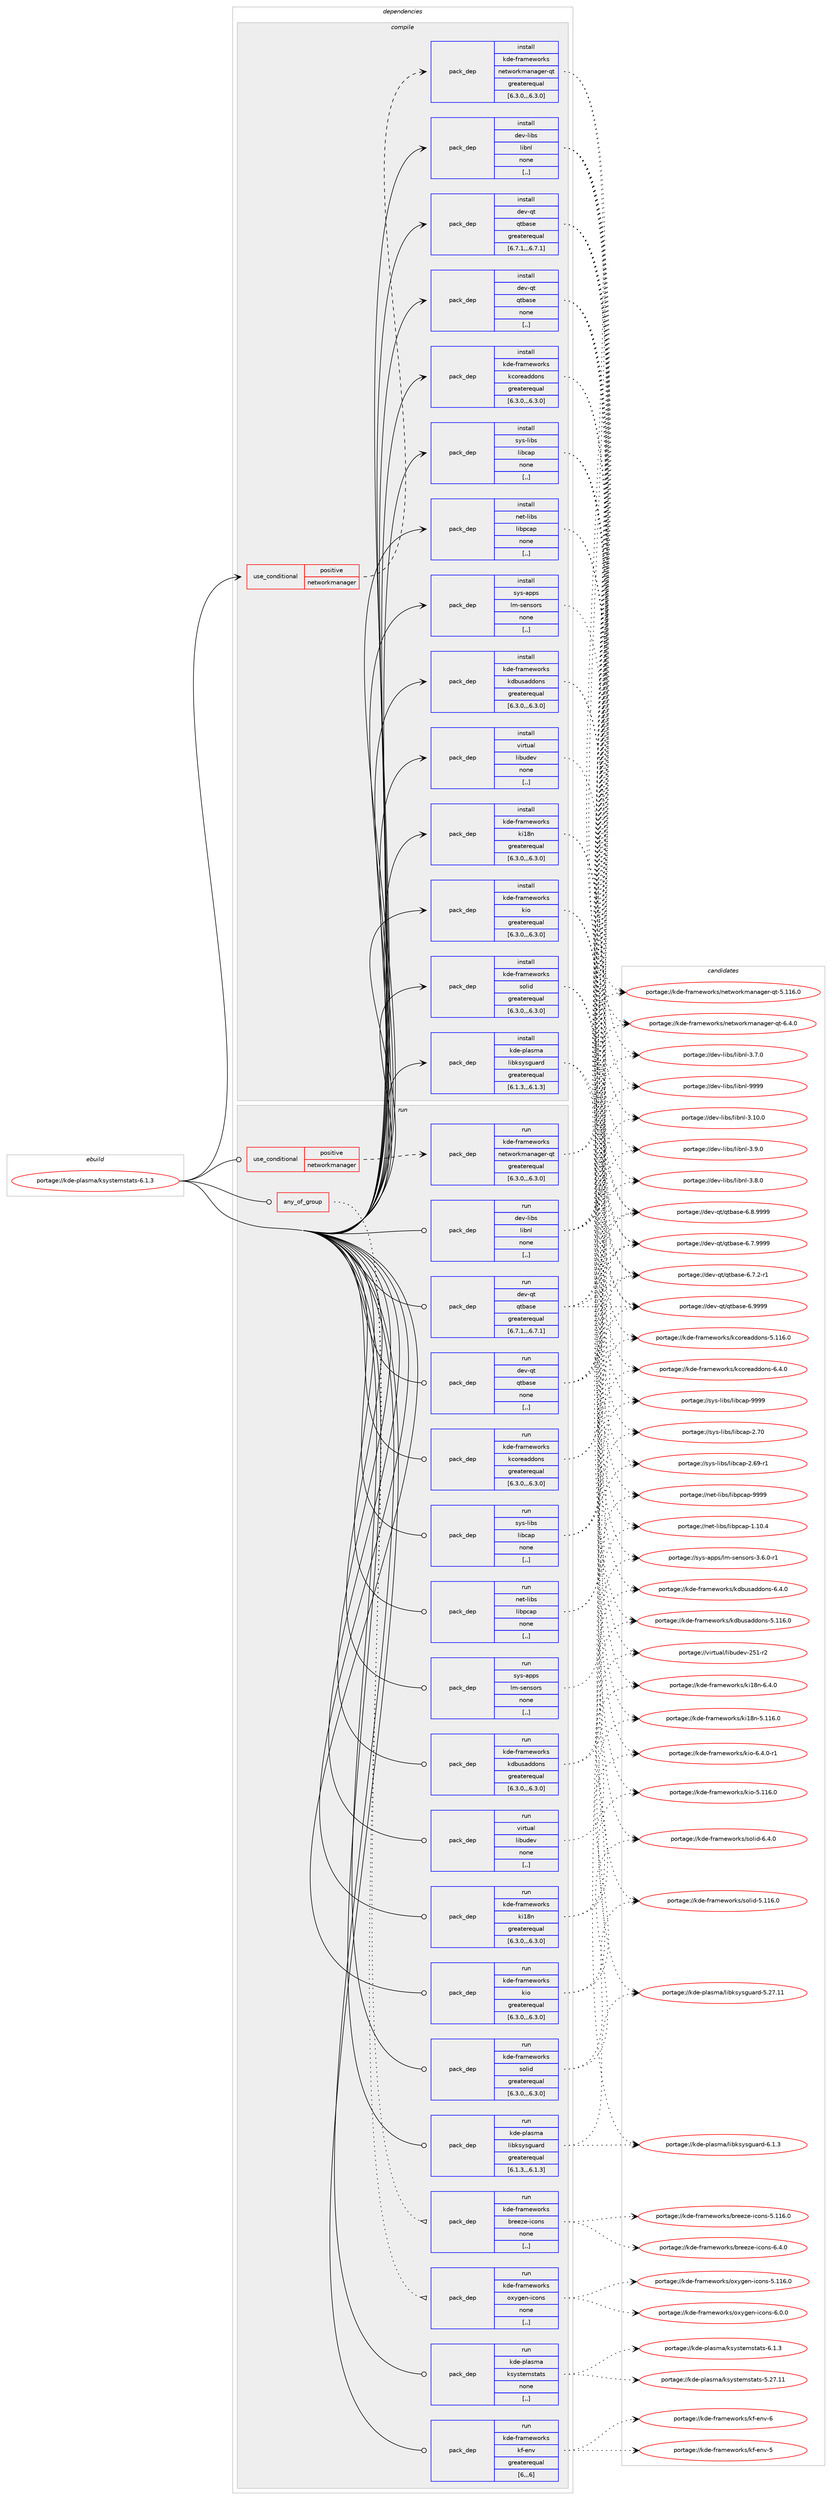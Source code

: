 digraph prolog {

# *************
# Graph options
# *************

newrank=true;
concentrate=true;
compound=true;
graph [rankdir=LR,fontname=Helvetica,fontsize=10,ranksep=1.5];#, ranksep=2.5, nodesep=0.2];
edge  [arrowhead=vee];
node  [fontname=Helvetica,fontsize=10];

# **********
# The ebuild
# **********

subgraph cluster_leftcol {
color=gray;
label=<<i>ebuild</i>>;
id [label="portage://kde-plasma/ksystemstats-6.1.3", color=red, width=4, href="../kde-plasma/ksystemstats-6.1.3.svg"];
}

# ****************
# The dependencies
# ****************

subgraph cluster_midcol {
color=gray;
label=<<i>dependencies</i>>;
subgraph cluster_compile {
fillcolor="#eeeeee";
style=filled;
label=<<i>compile</i>>;
subgraph cond68626 {
dependency270227 [label=<<TABLE BORDER="0" CELLBORDER="1" CELLSPACING="0" CELLPADDING="4"><TR><TD ROWSPAN="3" CELLPADDING="10">use_conditional</TD></TR><TR><TD>positive</TD></TR><TR><TD>networkmanager</TD></TR></TABLE>>, shape=none, color=red];
subgraph pack199471 {
dependency270228 [label=<<TABLE BORDER="0" CELLBORDER="1" CELLSPACING="0" CELLPADDING="4" WIDTH="220"><TR><TD ROWSPAN="6" CELLPADDING="30">pack_dep</TD></TR><TR><TD WIDTH="110">install</TD></TR><TR><TD>kde-frameworks</TD></TR><TR><TD>networkmanager-qt</TD></TR><TR><TD>greaterequal</TD></TR><TR><TD>[6.3.0,,,6.3.0]</TD></TR></TABLE>>, shape=none, color=blue];
}
dependency270227:e -> dependency270228:w [weight=20,style="dashed",arrowhead="vee"];
}
id:e -> dependency270227:w [weight=20,style="solid",arrowhead="vee"];
subgraph pack199472 {
dependency270229 [label=<<TABLE BORDER="0" CELLBORDER="1" CELLSPACING="0" CELLPADDING="4" WIDTH="220"><TR><TD ROWSPAN="6" CELLPADDING="30">pack_dep</TD></TR><TR><TD WIDTH="110">install</TD></TR><TR><TD>dev-libs</TD></TR><TR><TD>libnl</TD></TR><TR><TD>none</TD></TR><TR><TD>[,,]</TD></TR></TABLE>>, shape=none, color=blue];
}
id:e -> dependency270229:w [weight=20,style="solid",arrowhead="vee"];
subgraph pack199473 {
dependency270230 [label=<<TABLE BORDER="0" CELLBORDER="1" CELLSPACING="0" CELLPADDING="4" WIDTH="220"><TR><TD ROWSPAN="6" CELLPADDING="30">pack_dep</TD></TR><TR><TD WIDTH="110">install</TD></TR><TR><TD>dev-qt</TD></TR><TR><TD>qtbase</TD></TR><TR><TD>greaterequal</TD></TR><TR><TD>[6.7.1,,,6.7.1]</TD></TR></TABLE>>, shape=none, color=blue];
}
id:e -> dependency270230:w [weight=20,style="solid",arrowhead="vee"];
subgraph pack199474 {
dependency270231 [label=<<TABLE BORDER="0" CELLBORDER="1" CELLSPACING="0" CELLPADDING="4" WIDTH="220"><TR><TD ROWSPAN="6" CELLPADDING="30">pack_dep</TD></TR><TR><TD WIDTH="110">install</TD></TR><TR><TD>dev-qt</TD></TR><TR><TD>qtbase</TD></TR><TR><TD>none</TD></TR><TR><TD>[,,]</TD></TR></TABLE>>, shape=none, color=blue];
}
id:e -> dependency270231:w [weight=20,style="solid",arrowhead="vee"];
subgraph pack199475 {
dependency270232 [label=<<TABLE BORDER="0" CELLBORDER="1" CELLSPACING="0" CELLPADDING="4" WIDTH="220"><TR><TD ROWSPAN="6" CELLPADDING="30">pack_dep</TD></TR><TR><TD WIDTH="110">install</TD></TR><TR><TD>kde-frameworks</TD></TR><TR><TD>kcoreaddons</TD></TR><TR><TD>greaterequal</TD></TR><TR><TD>[6.3.0,,,6.3.0]</TD></TR></TABLE>>, shape=none, color=blue];
}
id:e -> dependency270232:w [weight=20,style="solid",arrowhead="vee"];
subgraph pack199476 {
dependency270233 [label=<<TABLE BORDER="0" CELLBORDER="1" CELLSPACING="0" CELLPADDING="4" WIDTH="220"><TR><TD ROWSPAN="6" CELLPADDING="30">pack_dep</TD></TR><TR><TD WIDTH="110">install</TD></TR><TR><TD>kde-frameworks</TD></TR><TR><TD>kdbusaddons</TD></TR><TR><TD>greaterequal</TD></TR><TR><TD>[6.3.0,,,6.3.0]</TD></TR></TABLE>>, shape=none, color=blue];
}
id:e -> dependency270233:w [weight=20,style="solid",arrowhead="vee"];
subgraph pack199477 {
dependency270234 [label=<<TABLE BORDER="0" CELLBORDER="1" CELLSPACING="0" CELLPADDING="4" WIDTH="220"><TR><TD ROWSPAN="6" CELLPADDING="30">pack_dep</TD></TR><TR><TD WIDTH="110">install</TD></TR><TR><TD>kde-frameworks</TD></TR><TR><TD>ki18n</TD></TR><TR><TD>greaterequal</TD></TR><TR><TD>[6.3.0,,,6.3.0]</TD></TR></TABLE>>, shape=none, color=blue];
}
id:e -> dependency270234:w [weight=20,style="solid",arrowhead="vee"];
subgraph pack199478 {
dependency270235 [label=<<TABLE BORDER="0" CELLBORDER="1" CELLSPACING="0" CELLPADDING="4" WIDTH="220"><TR><TD ROWSPAN="6" CELLPADDING="30">pack_dep</TD></TR><TR><TD WIDTH="110">install</TD></TR><TR><TD>kde-frameworks</TD></TR><TR><TD>kio</TD></TR><TR><TD>greaterequal</TD></TR><TR><TD>[6.3.0,,,6.3.0]</TD></TR></TABLE>>, shape=none, color=blue];
}
id:e -> dependency270235:w [weight=20,style="solid",arrowhead="vee"];
subgraph pack199479 {
dependency270236 [label=<<TABLE BORDER="0" CELLBORDER="1" CELLSPACING="0" CELLPADDING="4" WIDTH="220"><TR><TD ROWSPAN="6" CELLPADDING="30">pack_dep</TD></TR><TR><TD WIDTH="110">install</TD></TR><TR><TD>kde-frameworks</TD></TR><TR><TD>solid</TD></TR><TR><TD>greaterequal</TD></TR><TR><TD>[6.3.0,,,6.3.0]</TD></TR></TABLE>>, shape=none, color=blue];
}
id:e -> dependency270236:w [weight=20,style="solid",arrowhead="vee"];
subgraph pack199480 {
dependency270237 [label=<<TABLE BORDER="0" CELLBORDER="1" CELLSPACING="0" CELLPADDING="4" WIDTH="220"><TR><TD ROWSPAN="6" CELLPADDING="30">pack_dep</TD></TR><TR><TD WIDTH="110">install</TD></TR><TR><TD>kde-plasma</TD></TR><TR><TD>libksysguard</TD></TR><TR><TD>greaterequal</TD></TR><TR><TD>[6.1.3,,,6.1.3]</TD></TR></TABLE>>, shape=none, color=blue];
}
id:e -> dependency270237:w [weight=20,style="solid",arrowhead="vee"];
subgraph pack199481 {
dependency270238 [label=<<TABLE BORDER="0" CELLBORDER="1" CELLSPACING="0" CELLPADDING="4" WIDTH="220"><TR><TD ROWSPAN="6" CELLPADDING="30">pack_dep</TD></TR><TR><TD WIDTH="110">install</TD></TR><TR><TD>net-libs</TD></TR><TR><TD>libpcap</TD></TR><TR><TD>none</TD></TR><TR><TD>[,,]</TD></TR></TABLE>>, shape=none, color=blue];
}
id:e -> dependency270238:w [weight=20,style="solid",arrowhead="vee"];
subgraph pack199482 {
dependency270239 [label=<<TABLE BORDER="0" CELLBORDER="1" CELLSPACING="0" CELLPADDING="4" WIDTH="220"><TR><TD ROWSPAN="6" CELLPADDING="30">pack_dep</TD></TR><TR><TD WIDTH="110">install</TD></TR><TR><TD>sys-apps</TD></TR><TR><TD>lm-sensors</TD></TR><TR><TD>none</TD></TR><TR><TD>[,,]</TD></TR></TABLE>>, shape=none, color=blue];
}
id:e -> dependency270239:w [weight=20,style="solid",arrowhead="vee"];
subgraph pack199483 {
dependency270240 [label=<<TABLE BORDER="0" CELLBORDER="1" CELLSPACING="0" CELLPADDING="4" WIDTH="220"><TR><TD ROWSPAN="6" CELLPADDING="30">pack_dep</TD></TR><TR><TD WIDTH="110">install</TD></TR><TR><TD>sys-libs</TD></TR><TR><TD>libcap</TD></TR><TR><TD>none</TD></TR><TR><TD>[,,]</TD></TR></TABLE>>, shape=none, color=blue];
}
id:e -> dependency270240:w [weight=20,style="solid",arrowhead="vee"];
subgraph pack199484 {
dependency270241 [label=<<TABLE BORDER="0" CELLBORDER="1" CELLSPACING="0" CELLPADDING="4" WIDTH="220"><TR><TD ROWSPAN="6" CELLPADDING="30">pack_dep</TD></TR><TR><TD WIDTH="110">install</TD></TR><TR><TD>virtual</TD></TR><TR><TD>libudev</TD></TR><TR><TD>none</TD></TR><TR><TD>[,,]</TD></TR></TABLE>>, shape=none, color=blue];
}
id:e -> dependency270241:w [weight=20,style="solid",arrowhead="vee"];
}
subgraph cluster_compileandrun {
fillcolor="#eeeeee";
style=filled;
label=<<i>compile and run</i>>;
}
subgraph cluster_run {
fillcolor="#eeeeee";
style=filled;
label=<<i>run</i>>;
subgraph any1970 {
dependency270242 [label=<<TABLE BORDER="0" CELLBORDER="1" CELLSPACING="0" CELLPADDING="4"><TR><TD CELLPADDING="10">any_of_group</TD></TR></TABLE>>, shape=none, color=red];subgraph pack199485 {
dependency270243 [label=<<TABLE BORDER="0" CELLBORDER="1" CELLSPACING="0" CELLPADDING="4" WIDTH="220"><TR><TD ROWSPAN="6" CELLPADDING="30">pack_dep</TD></TR><TR><TD WIDTH="110">run</TD></TR><TR><TD>kde-frameworks</TD></TR><TR><TD>breeze-icons</TD></TR><TR><TD>none</TD></TR><TR><TD>[,,]</TD></TR></TABLE>>, shape=none, color=blue];
}
dependency270242:e -> dependency270243:w [weight=20,style="dotted",arrowhead="oinv"];
subgraph pack199486 {
dependency270244 [label=<<TABLE BORDER="0" CELLBORDER="1" CELLSPACING="0" CELLPADDING="4" WIDTH="220"><TR><TD ROWSPAN="6" CELLPADDING="30">pack_dep</TD></TR><TR><TD WIDTH="110">run</TD></TR><TR><TD>kde-frameworks</TD></TR><TR><TD>oxygen-icons</TD></TR><TR><TD>none</TD></TR><TR><TD>[,,]</TD></TR></TABLE>>, shape=none, color=blue];
}
dependency270242:e -> dependency270244:w [weight=20,style="dotted",arrowhead="oinv"];
}
id:e -> dependency270242:w [weight=20,style="solid",arrowhead="odot"];
subgraph cond68627 {
dependency270245 [label=<<TABLE BORDER="0" CELLBORDER="1" CELLSPACING="0" CELLPADDING="4"><TR><TD ROWSPAN="3" CELLPADDING="10">use_conditional</TD></TR><TR><TD>positive</TD></TR><TR><TD>networkmanager</TD></TR></TABLE>>, shape=none, color=red];
subgraph pack199487 {
dependency270246 [label=<<TABLE BORDER="0" CELLBORDER="1" CELLSPACING="0" CELLPADDING="4" WIDTH="220"><TR><TD ROWSPAN="6" CELLPADDING="30">pack_dep</TD></TR><TR><TD WIDTH="110">run</TD></TR><TR><TD>kde-frameworks</TD></TR><TR><TD>networkmanager-qt</TD></TR><TR><TD>greaterequal</TD></TR><TR><TD>[6.3.0,,,6.3.0]</TD></TR></TABLE>>, shape=none, color=blue];
}
dependency270245:e -> dependency270246:w [weight=20,style="dashed",arrowhead="vee"];
}
id:e -> dependency270245:w [weight=20,style="solid",arrowhead="odot"];
subgraph pack199488 {
dependency270247 [label=<<TABLE BORDER="0" CELLBORDER="1" CELLSPACING="0" CELLPADDING="4" WIDTH="220"><TR><TD ROWSPAN="6" CELLPADDING="30">pack_dep</TD></TR><TR><TD WIDTH="110">run</TD></TR><TR><TD>dev-libs</TD></TR><TR><TD>libnl</TD></TR><TR><TD>none</TD></TR><TR><TD>[,,]</TD></TR></TABLE>>, shape=none, color=blue];
}
id:e -> dependency270247:w [weight=20,style="solid",arrowhead="odot"];
subgraph pack199489 {
dependency270248 [label=<<TABLE BORDER="0" CELLBORDER="1" CELLSPACING="0" CELLPADDING="4" WIDTH="220"><TR><TD ROWSPAN="6" CELLPADDING="30">pack_dep</TD></TR><TR><TD WIDTH="110">run</TD></TR><TR><TD>dev-qt</TD></TR><TR><TD>qtbase</TD></TR><TR><TD>greaterequal</TD></TR><TR><TD>[6.7.1,,,6.7.1]</TD></TR></TABLE>>, shape=none, color=blue];
}
id:e -> dependency270248:w [weight=20,style="solid",arrowhead="odot"];
subgraph pack199490 {
dependency270249 [label=<<TABLE BORDER="0" CELLBORDER="1" CELLSPACING="0" CELLPADDING="4" WIDTH="220"><TR><TD ROWSPAN="6" CELLPADDING="30">pack_dep</TD></TR><TR><TD WIDTH="110">run</TD></TR><TR><TD>dev-qt</TD></TR><TR><TD>qtbase</TD></TR><TR><TD>none</TD></TR><TR><TD>[,,]</TD></TR></TABLE>>, shape=none, color=blue];
}
id:e -> dependency270249:w [weight=20,style="solid",arrowhead="odot"];
subgraph pack199491 {
dependency270250 [label=<<TABLE BORDER="0" CELLBORDER="1" CELLSPACING="0" CELLPADDING="4" WIDTH="220"><TR><TD ROWSPAN="6" CELLPADDING="30">pack_dep</TD></TR><TR><TD WIDTH="110">run</TD></TR><TR><TD>kde-frameworks</TD></TR><TR><TD>kcoreaddons</TD></TR><TR><TD>greaterequal</TD></TR><TR><TD>[6.3.0,,,6.3.0]</TD></TR></TABLE>>, shape=none, color=blue];
}
id:e -> dependency270250:w [weight=20,style="solid",arrowhead="odot"];
subgraph pack199492 {
dependency270251 [label=<<TABLE BORDER="0" CELLBORDER="1" CELLSPACING="0" CELLPADDING="4" WIDTH="220"><TR><TD ROWSPAN="6" CELLPADDING="30">pack_dep</TD></TR><TR><TD WIDTH="110">run</TD></TR><TR><TD>kde-frameworks</TD></TR><TR><TD>kdbusaddons</TD></TR><TR><TD>greaterequal</TD></TR><TR><TD>[6.3.0,,,6.3.0]</TD></TR></TABLE>>, shape=none, color=blue];
}
id:e -> dependency270251:w [weight=20,style="solid",arrowhead="odot"];
subgraph pack199493 {
dependency270252 [label=<<TABLE BORDER="0" CELLBORDER="1" CELLSPACING="0" CELLPADDING="4" WIDTH="220"><TR><TD ROWSPAN="6" CELLPADDING="30">pack_dep</TD></TR><TR><TD WIDTH="110">run</TD></TR><TR><TD>kde-frameworks</TD></TR><TR><TD>kf-env</TD></TR><TR><TD>greaterequal</TD></TR><TR><TD>[6,,,6]</TD></TR></TABLE>>, shape=none, color=blue];
}
id:e -> dependency270252:w [weight=20,style="solid",arrowhead="odot"];
subgraph pack199494 {
dependency270253 [label=<<TABLE BORDER="0" CELLBORDER="1" CELLSPACING="0" CELLPADDING="4" WIDTH="220"><TR><TD ROWSPAN="6" CELLPADDING="30">pack_dep</TD></TR><TR><TD WIDTH="110">run</TD></TR><TR><TD>kde-frameworks</TD></TR><TR><TD>ki18n</TD></TR><TR><TD>greaterequal</TD></TR><TR><TD>[6.3.0,,,6.3.0]</TD></TR></TABLE>>, shape=none, color=blue];
}
id:e -> dependency270253:w [weight=20,style="solid",arrowhead="odot"];
subgraph pack199495 {
dependency270254 [label=<<TABLE BORDER="0" CELLBORDER="1" CELLSPACING="0" CELLPADDING="4" WIDTH="220"><TR><TD ROWSPAN="6" CELLPADDING="30">pack_dep</TD></TR><TR><TD WIDTH="110">run</TD></TR><TR><TD>kde-frameworks</TD></TR><TR><TD>kio</TD></TR><TR><TD>greaterequal</TD></TR><TR><TD>[6.3.0,,,6.3.0]</TD></TR></TABLE>>, shape=none, color=blue];
}
id:e -> dependency270254:w [weight=20,style="solid",arrowhead="odot"];
subgraph pack199496 {
dependency270255 [label=<<TABLE BORDER="0" CELLBORDER="1" CELLSPACING="0" CELLPADDING="4" WIDTH="220"><TR><TD ROWSPAN="6" CELLPADDING="30">pack_dep</TD></TR><TR><TD WIDTH="110">run</TD></TR><TR><TD>kde-frameworks</TD></TR><TR><TD>solid</TD></TR><TR><TD>greaterequal</TD></TR><TR><TD>[6.3.0,,,6.3.0]</TD></TR></TABLE>>, shape=none, color=blue];
}
id:e -> dependency270255:w [weight=20,style="solid",arrowhead="odot"];
subgraph pack199497 {
dependency270256 [label=<<TABLE BORDER="0" CELLBORDER="1" CELLSPACING="0" CELLPADDING="4" WIDTH="220"><TR><TD ROWSPAN="6" CELLPADDING="30">pack_dep</TD></TR><TR><TD WIDTH="110">run</TD></TR><TR><TD>kde-plasma</TD></TR><TR><TD>libksysguard</TD></TR><TR><TD>greaterequal</TD></TR><TR><TD>[6.1.3,,,6.1.3]</TD></TR></TABLE>>, shape=none, color=blue];
}
id:e -> dependency270256:w [weight=20,style="solid",arrowhead="odot"];
subgraph pack199498 {
dependency270257 [label=<<TABLE BORDER="0" CELLBORDER="1" CELLSPACING="0" CELLPADDING="4" WIDTH="220"><TR><TD ROWSPAN="6" CELLPADDING="30">pack_dep</TD></TR><TR><TD WIDTH="110">run</TD></TR><TR><TD>net-libs</TD></TR><TR><TD>libpcap</TD></TR><TR><TD>none</TD></TR><TR><TD>[,,]</TD></TR></TABLE>>, shape=none, color=blue];
}
id:e -> dependency270257:w [weight=20,style="solid",arrowhead="odot"];
subgraph pack199499 {
dependency270258 [label=<<TABLE BORDER="0" CELLBORDER="1" CELLSPACING="0" CELLPADDING="4" WIDTH="220"><TR><TD ROWSPAN="6" CELLPADDING="30">pack_dep</TD></TR><TR><TD WIDTH="110">run</TD></TR><TR><TD>sys-apps</TD></TR><TR><TD>lm-sensors</TD></TR><TR><TD>none</TD></TR><TR><TD>[,,]</TD></TR></TABLE>>, shape=none, color=blue];
}
id:e -> dependency270258:w [weight=20,style="solid",arrowhead="odot"];
subgraph pack199500 {
dependency270259 [label=<<TABLE BORDER="0" CELLBORDER="1" CELLSPACING="0" CELLPADDING="4" WIDTH="220"><TR><TD ROWSPAN="6" CELLPADDING="30">pack_dep</TD></TR><TR><TD WIDTH="110">run</TD></TR><TR><TD>sys-libs</TD></TR><TR><TD>libcap</TD></TR><TR><TD>none</TD></TR><TR><TD>[,,]</TD></TR></TABLE>>, shape=none, color=blue];
}
id:e -> dependency270259:w [weight=20,style="solid",arrowhead="odot"];
subgraph pack199501 {
dependency270260 [label=<<TABLE BORDER="0" CELLBORDER="1" CELLSPACING="0" CELLPADDING="4" WIDTH="220"><TR><TD ROWSPAN="6" CELLPADDING="30">pack_dep</TD></TR><TR><TD WIDTH="110">run</TD></TR><TR><TD>virtual</TD></TR><TR><TD>libudev</TD></TR><TR><TD>none</TD></TR><TR><TD>[,,]</TD></TR></TABLE>>, shape=none, color=blue];
}
id:e -> dependency270260:w [weight=20,style="solid",arrowhead="odot"];
subgraph pack199502 {
dependency270261 [label=<<TABLE BORDER="0" CELLBORDER="1" CELLSPACING="0" CELLPADDING="4" WIDTH="220"><TR><TD ROWSPAN="6" CELLPADDING="30">pack_dep</TD></TR><TR><TD WIDTH="110">run</TD></TR><TR><TD>kde-plasma</TD></TR><TR><TD>ksystemstats</TD></TR><TR><TD>none</TD></TR><TR><TD>[,,]</TD></TR></TABLE>>, shape=none, color=blue];
}
id:e -> dependency270261:w [weight=20,style="solid",arrowhead="odot"];
}
}

# **************
# The candidates
# **************

subgraph cluster_choices {
rank=same;
color=gray;
label=<<i>candidates</i>>;

subgraph choice199471 {
color=black;
nodesep=1;
choice107100101451021149710910111911111410711547110101116119111114107109971109710310111445113116455446524648 [label="portage://kde-frameworks/networkmanager-qt-6.4.0", color=red, width=4,href="../kde-frameworks/networkmanager-qt-6.4.0.svg"];
choice1071001014510211497109101119111114107115471101011161191111141071099711097103101114451131164553464949544648 [label="portage://kde-frameworks/networkmanager-qt-5.116.0", color=red, width=4,href="../kde-frameworks/networkmanager-qt-5.116.0.svg"];
dependency270228:e -> choice107100101451021149710910111911111410711547110101116119111114107109971109710310111445113116455446524648:w [style=dotted,weight="100"];
dependency270228:e -> choice1071001014510211497109101119111114107115471101011161191111141071099711097103101114451131164553464949544648:w [style=dotted,weight="100"];
}
subgraph choice199472 {
color=black;
nodesep=1;
choice100101118451081059811547108105981101084557575757 [label="portage://dev-libs/libnl-9999", color=red, width=4,href="../dev-libs/libnl-9999.svg"];
choice1001011184510810598115471081059811010845514649484648 [label="portage://dev-libs/libnl-3.10.0", color=red, width=4,href="../dev-libs/libnl-3.10.0.svg"];
choice10010111845108105981154710810598110108455146574648 [label="portage://dev-libs/libnl-3.9.0", color=red, width=4,href="../dev-libs/libnl-3.9.0.svg"];
choice10010111845108105981154710810598110108455146564648 [label="portage://dev-libs/libnl-3.8.0", color=red, width=4,href="../dev-libs/libnl-3.8.0.svg"];
choice10010111845108105981154710810598110108455146554648 [label="portage://dev-libs/libnl-3.7.0", color=red, width=4,href="../dev-libs/libnl-3.7.0.svg"];
dependency270229:e -> choice100101118451081059811547108105981101084557575757:w [style=dotted,weight="100"];
dependency270229:e -> choice1001011184510810598115471081059811010845514649484648:w [style=dotted,weight="100"];
dependency270229:e -> choice10010111845108105981154710810598110108455146574648:w [style=dotted,weight="100"];
dependency270229:e -> choice10010111845108105981154710810598110108455146564648:w [style=dotted,weight="100"];
dependency270229:e -> choice10010111845108105981154710810598110108455146554648:w [style=dotted,weight="100"];
}
subgraph choice199473 {
color=black;
nodesep=1;
choice1001011184511311647113116989711510145544657575757 [label="portage://dev-qt/qtbase-6.9999", color=red, width=4,href="../dev-qt/qtbase-6.9999.svg"];
choice10010111845113116471131169897115101455446564657575757 [label="portage://dev-qt/qtbase-6.8.9999", color=red, width=4,href="../dev-qt/qtbase-6.8.9999.svg"];
choice10010111845113116471131169897115101455446554657575757 [label="portage://dev-qt/qtbase-6.7.9999", color=red, width=4,href="../dev-qt/qtbase-6.7.9999.svg"];
choice100101118451131164711311698971151014554465546504511449 [label="portage://dev-qt/qtbase-6.7.2-r1", color=red, width=4,href="../dev-qt/qtbase-6.7.2-r1.svg"];
dependency270230:e -> choice1001011184511311647113116989711510145544657575757:w [style=dotted,weight="100"];
dependency270230:e -> choice10010111845113116471131169897115101455446564657575757:w [style=dotted,weight="100"];
dependency270230:e -> choice10010111845113116471131169897115101455446554657575757:w [style=dotted,weight="100"];
dependency270230:e -> choice100101118451131164711311698971151014554465546504511449:w [style=dotted,weight="100"];
}
subgraph choice199474 {
color=black;
nodesep=1;
choice1001011184511311647113116989711510145544657575757 [label="portage://dev-qt/qtbase-6.9999", color=red, width=4,href="../dev-qt/qtbase-6.9999.svg"];
choice10010111845113116471131169897115101455446564657575757 [label="portage://dev-qt/qtbase-6.8.9999", color=red, width=4,href="../dev-qt/qtbase-6.8.9999.svg"];
choice10010111845113116471131169897115101455446554657575757 [label="portage://dev-qt/qtbase-6.7.9999", color=red, width=4,href="../dev-qt/qtbase-6.7.9999.svg"];
choice100101118451131164711311698971151014554465546504511449 [label="portage://dev-qt/qtbase-6.7.2-r1", color=red, width=4,href="../dev-qt/qtbase-6.7.2-r1.svg"];
dependency270231:e -> choice1001011184511311647113116989711510145544657575757:w [style=dotted,weight="100"];
dependency270231:e -> choice10010111845113116471131169897115101455446564657575757:w [style=dotted,weight="100"];
dependency270231:e -> choice10010111845113116471131169897115101455446554657575757:w [style=dotted,weight="100"];
dependency270231:e -> choice100101118451131164711311698971151014554465546504511449:w [style=dotted,weight="100"];
}
subgraph choice199475 {
color=black;
nodesep=1;
choice1071001014510211497109101119111114107115471079911111410197100100111110115455446524648 [label="portage://kde-frameworks/kcoreaddons-6.4.0", color=red, width=4,href="../kde-frameworks/kcoreaddons-6.4.0.svg"];
choice10710010145102114971091011191111141071154710799111114101971001001111101154553464949544648 [label="portage://kde-frameworks/kcoreaddons-5.116.0", color=red, width=4,href="../kde-frameworks/kcoreaddons-5.116.0.svg"];
dependency270232:e -> choice1071001014510211497109101119111114107115471079911111410197100100111110115455446524648:w [style=dotted,weight="100"];
dependency270232:e -> choice10710010145102114971091011191111141071154710799111114101971001001111101154553464949544648:w [style=dotted,weight="100"];
}
subgraph choice199476 {
color=black;
nodesep=1;
choice1071001014510211497109101119111114107115471071009811711597100100111110115455446524648 [label="portage://kde-frameworks/kdbusaddons-6.4.0", color=red, width=4,href="../kde-frameworks/kdbusaddons-6.4.0.svg"];
choice10710010145102114971091011191111141071154710710098117115971001001111101154553464949544648 [label="portage://kde-frameworks/kdbusaddons-5.116.0", color=red, width=4,href="../kde-frameworks/kdbusaddons-5.116.0.svg"];
dependency270233:e -> choice1071001014510211497109101119111114107115471071009811711597100100111110115455446524648:w [style=dotted,weight="100"];
dependency270233:e -> choice10710010145102114971091011191111141071154710710098117115971001001111101154553464949544648:w [style=dotted,weight="100"];
}
subgraph choice199477 {
color=black;
nodesep=1;
choice1071001014510211497109101119111114107115471071054956110455446524648 [label="portage://kde-frameworks/ki18n-6.4.0", color=red, width=4,href="../kde-frameworks/ki18n-6.4.0.svg"];
choice10710010145102114971091011191111141071154710710549561104553464949544648 [label="portage://kde-frameworks/ki18n-5.116.0", color=red, width=4,href="../kde-frameworks/ki18n-5.116.0.svg"];
dependency270234:e -> choice1071001014510211497109101119111114107115471071054956110455446524648:w [style=dotted,weight="100"];
dependency270234:e -> choice10710010145102114971091011191111141071154710710549561104553464949544648:w [style=dotted,weight="100"];
}
subgraph choice199478 {
color=black;
nodesep=1;
choice1071001014510211497109101119111114107115471071051114554465246484511449 [label="portage://kde-frameworks/kio-6.4.0-r1", color=red, width=4,href="../kde-frameworks/kio-6.4.0-r1.svg"];
choice1071001014510211497109101119111114107115471071051114553464949544648 [label="portage://kde-frameworks/kio-5.116.0", color=red, width=4,href="../kde-frameworks/kio-5.116.0.svg"];
dependency270235:e -> choice1071001014510211497109101119111114107115471071051114554465246484511449:w [style=dotted,weight="100"];
dependency270235:e -> choice1071001014510211497109101119111114107115471071051114553464949544648:w [style=dotted,weight="100"];
}
subgraph choice199479 {
color=black;
nodesep=1;
choice107100101451021149710910111911111410711547115111108105100455446524648 [label="portage://kde-frameworks/solid-6.4.0", color=red, width=4,href="../kde-frameworks/solid-6.4.0.svg"];
choice1071001014510211497109101119111114107115471151111081051004553464949544648 [label="portage://kde-frameworks/solid-5.116.0", color=red, width=4,href="../kde-frameworks/solid-5.116.0.svg"];
dependency270236:e -> choice107100101451021149710910111911111410711547115111108105100455446524648:w [style=dotted,weight="100"];
dependency270236:e -> choice1071001014510211497109101119111114107115471151111081051004553464949544648:w [style=dotted,weight="100"];
}
subgraph choice199480 {
color=black;
nodesep=1;
choice107100101451121089711510997471081059810711512111510311797114100455446494651 [label="portage://kde-plasma/libksysguard-6.1.3", color=red, width=4,href="../kde-plasma/libksysguard-6.1.3.svg"];
choice1071001014511210897115109974710810598107115121115103117971141004553465055464949 [label="portage://kde-plasma/libksysguard-5.27.11", color=red, width=4,href="../kde-plasma/libksysguard-5.27.11.svg"];
dependency270237:e -> choice107100101451121089711510997471081059810711512111510311797114100455446494651:w [style=dotted,weight="100"];
dependency270237:e -> choice1071001014511210897115109974710810598107115121115103117971141004553465055464949:w [style=dotted,weight="100"];
}
subgraph choice199481 {
color=black;
nodesep=1;
choice1101011164510810598115471081059811299971124557575757 [label="portage://net-libs/libpcap-9999", color=red, width=4,href="../net-libs/libpcap-9999.svg"];
choice11010111645108105981154710810598112999711245494649484652 [label="portage://net-libs/libpcap-1.10.4", color=red, width=4,href="../net-libs/libpcap-1.10.4.svg"];
dependency270238:e -> choice1101011164510810598115471081059811299971124557575757:w [style=dotted,weight="100"];
dependency270238:e -> choice11010111645108105981154710810598112999711245494649484652:w [style=dotted,weight="100"];
}
subgraph choice199482 {
color=black;
nodesep=1;
choice115121115459711211211547108109451151011101151111141154551465446484511449 [label="portage://sys-apps/lm-sensors-3.6.0-r1", color=red, width=4,href="../sys-apps/lm-sensors-3.6.0-r1.svg"];
dependency270239:e -> choice115121115459711211211547108109451151011101151111141154551465446484511449:w [style=dotted,weight="100"];
}
subgraph choice199483 {
color=black;
nodesep=1;
choice1151211154510810598115471081059899971124557575757 [label="portage://sys-libs/libcap-9999", color=red, width=4,href="../sys-libs/libcap-9999.svg"];
choice1151211154510810598115471081059899971124550465548 [label="portage://sys-libs/libcap-2.70", color=red, width=4,href="../sys-libs/libcap-2.70.svg"];
choice11512111545108105981154710810598999711245504654574511449 [label="portage://sys-libs/libcap-2.69-r1", color=red, width=4,href="../sys-libs/libcap-2.69-r1.svg"];
dependency270240:e -> choice1151211154510810598115471081059899971124557575757:w [style=dotted,weight="100"];
dependency270240:e -> choice1151211154510810598115471081059899971124550465548:w [style=dotted,weight="100"];
dependency270240:e -> choice11512111545108105981154710810598999711245504654574511449:w [style=dotted,weight="100"];
}
subgraph choice199484 {
color=black;
nodesep=1;
choice118105114116117971084710810598117100101118455053494511450 [label="portage://virtual/libudev-251-r2", color=red, width=4,href="../virtual/libudev-251-r2.svg"];
dependency270241:e -> choice118105114116117971084710810598117100101118455053494511450:w [style=dotted,weight="100"];
}
subgraph choice199485 {
color=black;
nodesep=1;
choice107100101451021149710910111911111410711547981141011011221014510599111110115455446524648 [label="portage://kde-frameworks/breeze-icons-6.4.0", color=red, width=4,href="../kde-frameworks/breeze-icons-6.4.0.svg"];
choice1071001014510211497109101119111114107115479811410110112210145105991111101154553464949544648 [label="portage://kde-frameworks/breeze-icons-5.116.0", color=red, width=4,href="../kde-frameworks/breeze-icons-5.116.0.svg"];
dependency270243:e -> choice107100101451021149710910111911111410711547981141011011221014510599111110115455446524648:w [style=dotted,weight="100"];
dependency270243:e -> choice1071001014510211497109101119111114107115479811410110112210145105991111101154553464949544648:w [style=dotted,weight="100"];
}
subgraph choice199486 {
color=black;
nodesep=1;
choice1071001014510211497109101119111114107115471111201211031011104510599111110115455446484648 [label="portage://kde-frameworks/oxygen-icons-6.0.0", color=red, width=4,href="../kde-frameworks/oxygen-icons-6.0.0.svg"];
choice10710010145102114971091011191111141071154711112012110310111045105991111101154553464949544648 [label="portage://kde-frameworks/oxygen-icons-5.116.0", color=red, width=4,href="../kde-frameworks/oxygen-icons-5.116.0.svg"];
dependency270244:e -> choice1071001014510211497109101119111114107115471111201211031011104510599111110115455446484648:w [style=dotted,weight="100"];
dependency270244:e -> choice10710010145102114971091011191111141071154711112012110310111045105991111101154553464949544648:w [style=dotted,weight="100"];
}
subgraph choice199487 {
color=black;
nodesep=1;
choice107100101451021149710910111911111410711547110101116119111114107109971109710310111445113116455446524648 [label="portage://kde-frameworks/networkmanager-qt-6.4.0", color=red, width=4,href="../kde-frameworks/networkmanager-qt-6.4.0.svg"];
choice1071001014510211497109101119111114107115471101011161191111141071099711097103101114451131164553464949544648 [label="portage://kde-frameworks/networkmanager-qt-5.116.0", color=red, width=4,href="../kde-frameworks/networkmanager-qt-5.116.0.svg"];
dependency270246:e -> choice107100101451021149710910111911111410711547110101116119111114107109971109710310111445113116455446524648:w [style=dotted,weight="100"];
dependency270246:e -> choice1071001014510211497109101119111114107115471101011161191111141071099711097103101114451131164553464949544648:w [style=dotted,weight="100"];
}
subgraph choice199488 {
color=black;
nodesep=1;
choice100101118451081059811547108105981101084557575757 [label="portage://dev-libs/libnl-9999", color=red, width=4,href="../dev-libs/libnl-9999.svg"];
choice1001011184510810598115471081059811010845514649484648 [label="portage://dev-libs/libnl-3.10.0", color=red, width=4,href="../dev-libs/libnl-3.10.0.svg"];
choice10010111845108105981154710810598110108455146574648 [label="portage://dev-libs/libnl-3.9.0", color=red, width=4,href="../dev-libs/libnl-3.9.0.svg"];
choice10010111845108105981154710810598110108455146564648 [label="portage://dev-libs/libnl-3.8.0", color=red, width=4,href="../dev-libs/libnl-3.8.0.svg"];
choice10010111845108105981154710810598110108455146554648 [label="portage://dev-libs/libnl-3.7.0", color=red, width=4,href="../dev-libs/libnl-3.7.0.svg"];
dependency270247:e -> choice100101118451081059811547108105981101084557575757:w [style=dotted,weight="100"];
dependency270247:e -> choice1001011184510810598115471081059811010845514649484648:w [style=dotted,weight="100"];
dependency270247:e -> choice10010111845108105981154710810598110108455146574648:w [style=dotted,weight="100"];
dependency270247:e -> choice10010111845108105981154710810598110108455146564648:w [style=dotted,weight="100"];
dependency270247:e -> choice10010111845108105981154710810598110108455146554648:w [style=dotted,weight="100"];
}
subgraph choice199489 {
color=black;
nodesep=1;
choice1001011184511311647113116989711510145544657575757 [label="portage://dev-qt/qtbase-6.9999", color=red, width=4,href="../dev-qt/qtbase-6.9999.svg"];
choice10010111845113116471131169897115101455446564657575757 [label="portage://dev-qt/qtbase-6.8.9999", color=red, width=4,href="../dev-qt/qtbase-6.8.9999.svg"];
choice10010111845113116471131169897115101455446554657575757 [label="portage://dev-qt/qtbase-6.7.9999", color=red, width=4,href="../dev-qt/qtbase-6.7.9999.svg"];
choice100101118451131164711311698971151014554465546504511449 [label="portage://dev-qt/qtbase-6.7.2-r1", color=red, width=4,href="../dev-qt/qtbase-6.7.2-r1.svg"];
dependency270248:e -> choice1001011184511311647113116989711510145544657575757:w [style=dotted,weight="100"];
dependency270248:e -> choice10010111845113116471131169897115101455446564657575757:w [style=dotted,weight="100"];
dependency270248:e -> choice10010111845113116471131169897115101455446554657575757:w [style=dotted,weight="100"];
dependency270248:e -> choice100101118451131164711311698971151014554465546504511449:w [style=dotted,weight="100"];
}
subgraph choice199490 {
color=black;
nodesep=1;
choice1001011184511311647113116989711510145544657575757 [label="portage://dev-qt/qtbase-6.9999", color=red, width=4,href="../dev-qt/qtbase-6.9999.svg"];
choice10010111845113116471131169897115101455446564657575757 [label="portage://dev-qt/qtbase-6.8.9999", color=red, width=4,href="../dev-qt/qtbase-6.8.9999.svg"];
choice10010111845113116471131169897115101455446554657575757 [label="portage://dev-qt/qtbase-6.7.9999", color=red, width=4,href="../dev-qt/qtbase-6.7.9999.svg"];
choice100101118451131164711311698971151014554465546504511449 [label="portage://dev-qt/qtbase-6.7.2-r1", color=red, width=4,href="../dev-qt/qtbase-6.7.2-r1.svg"];
dependency270249:e -> choice1001011184511311647113116989711510145544657575757:w [style=dotted,weight="100"];
dependency270249:e -> choice10010111845113116471131169897115101455446564657575757:w [style=dotted,weight="100"];
dependency270249:e -> choice10010111845113116471131169897115101455446554657575757:w [style=dotted,weight="100"];
dependency270249:e -> choice100101118451131164711311698971151014554465546504511449:w [style=dotted,weight="100"];
}
subgraph choice199491 {
color=black;
nodesep=1;
choice1071001014510211497109101119111114107115471079911111410197100100111110115455446524648 [label="portage://kde-frameworks/kcoreaddons-6.4.0", color=red, width=4,href="../kde-frameworks/kcoreaddons-6.4.0.svg"];
choice10710010145102114971091011191111141071154710799111114101971001001111101154553464949544648 [label="portage://kde-frameworks/kcoreaddons-5.116.0", color=red, width=4,href="../kde-frameworks/kcoreaddons-5.116.0.svg"];
dependency270250:e -> choice1071001014510211497109101119111114107115471079911111410197100100111110115455446524648:w [style=dotted,weight="100"];
dependency270250:e -> choice10710010145102114971091011191111141071154710799111114101971001001111101154553464949544648:w [style=dotted,weight="100"];
}
subgraph choice199492 {
color=black;
nodesep=1;
choice1071001014510211497109101119111114107115471071009811711597100100111110115455446524648 [label="portage://kde-frameworks/kdbusaddons-6.4.0", color=red, width=4,href="../kde-frameworks/kdbusaddons-6.4.0.svg"];
choice10710010145102114971091011191111141071154710710098117115971001001111101154553464949544648 [label="portage://kde-frameworks/kdbusaddons-5.116.0", color=red, width=4,href="../kde-frameworks/kdbusaddons-5.116.0.svg"];
dependency270251:e -> choice1071001014510211497109101119111114107115471071009811711597100100111110115455446524648:w [style=dotted,weight="100"];
dependency270251:e -> choice10710010145102114971091011191111141071154710710098117115971001001111101154553464949544648:w [style=dotted,weight="100"];
}
subgraph choice199493 {
color=black;
nodesep=1;
choice107100101451021149710910111911111410711547107102451011101184554 [label="portage://kde-frameworks/kf-env-6", color=red, width=4,href="../kde-frameworks/kf-env-6.svg"];
choice107100101451021149710910111911111410711547107102451011101184553 [label="portage://kde-frameworks/kf-env-5", color=red, width=4,href="../kde-frameworks/kf-env-5.svg"];
dependency270252:e -> choice107100101451021149710910111911111410711547107102451011101184554:w [style=dotted,weight="100"];
dependency270252:e -> choice107100101451021149710910111911111410711547107102451011101184553:w [style=dotted,weight="100"];
}
subgraph choice199494 {
color=black;
nodesep=1;
choice1071001014510211497109101119111114107115471071054956110455446524648 [label="portage://kde-frameworks/ki18n-6.4.0", color=red, width=4,href="../kde-frameworks/ki18n-6.4.0.svg"];
choice10710010145102114971091011191111141071154710710549561104553464949544648 [label="portage://kde-frameworks/ki18n-5.116.0", color=red, width=4,href="../kde-frameworks/ki18n-5.116.0.svg"];
dependency270253:e -> choice1071001014510211497109101119111114107115471071054956110455446524648:w [style=dotted,weight="100"];
dependency270253:e -> choice10710010145102114971091011191111141071154710710549561104553464949544648:w [style=dotted,weight="100"];
}
subgraph choice199495 {
color=black;
nodesep=1;
choice1071001014510211497109101119111114107115471071051114554465246484511449 [label="portage://kde-frameworks/kio-6.4.0-r1", color=red, width=4,href="../kde-frameworks/kio-6.4.0-r1.svg"];
choice1071001014510211497109101119111114107115471071051114553464949544648 [label="portage://kde-frameworks/kio-5.116.0", color=red, width=4,href="../kde-frameworks/kio-5.116.0.svg"];
dependency270254:e -> choice1071001014510211497109101119111114107115471071051114554465246484511449:w [style=dotted,weight="100"];
dependency270254:e -> choice1071001014510211497109101119111114107115471071051114553464949544648:w [style=dotted,weight="100"];
}
subgraph choice199496 {
color=black;
nodesep=1;
choice107100101451021149710910111911111410711547115111108105100455446524648 [label="portage://kde-frameworks/solid-6.4.0", color=red, width=4,href="../kde-frameworks/solid-6.4.0.svg"];
choice1071001014510211497109101119111114107115471151111081051004553464949544648 [label="portage://kde-frameworks/solid-5.116.0", color=red, width=4,href="../kde-frameworks/solid-5.116.0.svg"];
dependency270255:e -> choice107100101451021149710910111911111410711547115111108105100455446524648:w [style=dotted,weight="100"];
dependency270255:e -> choice1071001014510211497109101119111114107115471151111081051004553464949544648:w [style=dotted,weight="100"];
}
subgraph choice199497 {
color=black;
nodesep=1;
choice107100101451121089711510997471081059810711512111510311797114100455446494651 [label="portage://kde-plasma/libksysguard-6.1.3", color=red, width=4,href="../kde-plasma/libksysguard-6.1.3.svg"];
choice1071001014511210897115109974710810598107115121115103117971141004553465055464949 [label="portage://kde-plasma/libksysguard-5.27.11", color=red, width=4,href="../kde-plasma/libksysguard-5.27.11.svg"];
dependency270256:e -> choice107100101451121089711510997471081059810711512111510311797114100455446494651:w [style=dotted,weight="100"];
dependency270256:e -> choice1071001014511210897115109974710810598107115121115103117971141004553465055464949:w [style=dotted,weight="100"];
}
subgraph choice199498 {
color=black;
nodesep=1;
choice1101011164510810598115471081059811299971124557575757 [label="portage://net-libs/libpcap-9999", color=red, width=4,href="../net-libs/libpcap-9999.svg"];
choice11010111645108105981154710810598112999711245494649484652 [label="portage://net-libs/libpcap-1.10.4", color=red, width=4,href="../net-libs/libpcap-1.10.4.svg"];
dependency270257:e -> choice1101011164510810598115471081059811299971124557575757:w [style=dotted,weight="100"];
dependency270257:e -> choice11010111645108105981154710810598112999711245494649484652:w [style=dotted,weight="100"];
}
subgraph choice199499 {
color=black;
nodesep=1;
choice115121115459711211211547108109451151011101151111141154551465446484511449 [label="portage://sys-apps/lm-sensors-3.6.0-r1", color=red, width=4,href="../sys-apps/lm-sensors-3.6.0-r1.svg"];
dependency270258:e -> choice115121115459711211211547108109451151011101151111141154551465446484511449:w [style=dotted,weight="100"];
}
subgraph choice199500 {
color=black;
nodesep=1;
choice1151211154510810598115471081059899971124557575757 [label="portage://sys-libs/libcap-9999", color=red, width=4,href="../sys-libs/libcap-9999.svg"];
choice1151211154510810598115471081059899971124550465548 [label="portage://sys-libs/libcap-2.70", color=red, width=4,href="../sys-libs/libcap-2.70.svg"];
choice11512111545108105981154710810598999711245504654574511449 [label="portage://sys-libs/libcap-2.69-r1", color=red, width=4,href="../sys-libs/libcap-2.69-r1.svg"];
dependency270259:e -> choice1151211154510810598115471081059899971124557575757:w [style=dotted,weight="100"];
dependency270259:e -> choice1151211154510810598115471081059899971124550465548:w [style=dotted,weight="100"];
dependency270259:e -> choice11512111545108105981154710810598999711245504654574511449:w [style=dotted,weight="100"];
}
subgraph choice199501 {
color=black;
nodesep=1;
choice118105114116117971084710810598117100101118455053494511450 [label="portage://virtual/libudev-251-r2", color=red, width=4,href="../virtual/libudev-251-r2.svg"];
dependency270260:e -> choice118105114116117971084710810598117100101118455053494511450:w [style=dotted,weight="100"];
}
subgraph choice199502 {
color=black;
nodesep=1;
choice1071001014511210897115109974710711512111511610110911511697116115455446494651 [label="portage://kde-plasma/ksystemstats-6.1.3", color=red, width=4,href="../kde-plasma/ksystemstats-6.1.3.svg"];
choice10710010145112108971151099747107115121115116101109115116971161154553465055464949 [label="portage://kde-plasma/ksystemstats-5.27.11", color=red, width=4,href="../kde-plasma/ksystemstats-5.27.11.svg"];
dependency270261:e -> choice1071001014511210897115109974710711512111511610110911511697116115455446494651:w [style=dotted,weight="100"];
dependency270261:e -> choice10710010145112108971151099747107115121115116101109115116971161154553465055464949:w [style=dotted,weight="100"];
}
}

}
